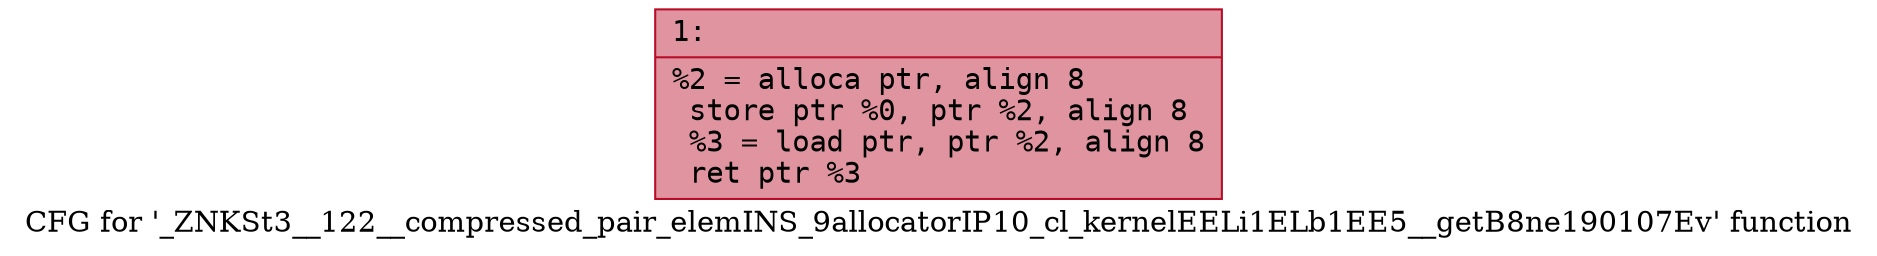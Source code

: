 digraph "CFG for '_ZNKSt3__122__compressed_pair_elemINS_9allocatorIP10_cl_kernelEELi1ELb1EE5__getB8ne190107Ev' function" {
	label="CFG for '_ZNKSt3__122__compressed_pair_elemINS_9allocatorIP10_cl_kernelEELi1ELb1EE5__getB8ne190107Ev' function";

	Node0x600000d3e030 [shape=record,color="#b70d28ff", style=filled, fillcolor="#b70d2870" fontname="Courier",label="{1:\l|  %2 = alloca ptr, align 8\l  store ptr %0, ptr %2, align 8\l  %3 = load ptr, ptr %2, align 8\l  ret ptr %3\l}"];
}
